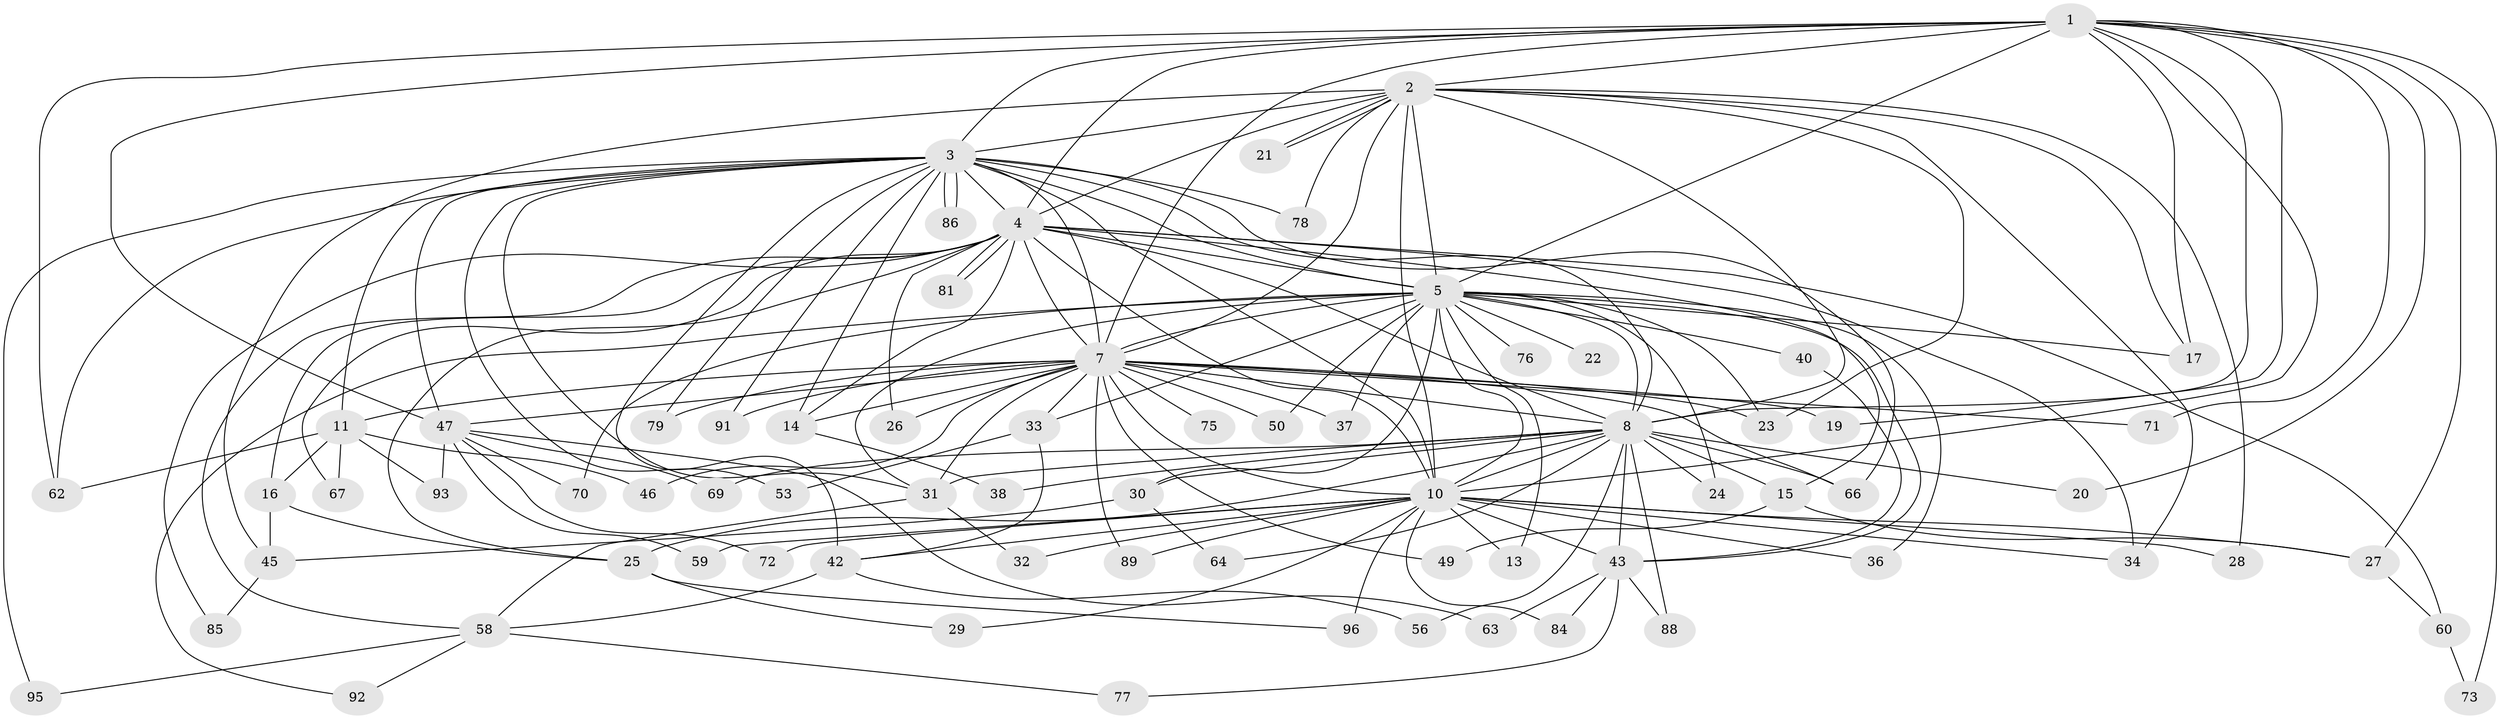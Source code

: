 // Generated by graph-tools (version 1.1) at 2025/23/03/03/25 07:23:47]
// undirected, 72 vertices, 168 edges
graph export_dot {
graph [start="1"]
  node [color=gray90,style=filled];
  1 [super="+39"];
  2 [super="+94"];
  3 [super="+44"];
  4 [super="+41"];
  5 [super="+6"];
  7 [super="+9"];
  8 [super="+12"];
  10 [super="+52"];
  11 [super="+90"];
  13;
  14 [super="+18"];
  15;
  16;
  17 [super="+65"];
  19;
  20;
  21;
  22;
  23;
  24;
  25 [super="+87"];
  26;
  27 [super="+54"];
  28;
  29;
  30;
  31 [super="+35"];
  32;
  33 [super="+51"];
  34 [super="+61"];
  36;
  37;
  38;
  40 [super="+55"];
  42 [super="+48"];
  43 [super="+82"];
  45 [super="+68"];
  46;
  47 [super="+57"];
  49;
  50;
  53;
  56;
  58 [super="+80"];
  59;
  60;
  62 [super="+74"];
  63;
  64;
  66 [super="+83"];
  67;
  69;
  70;
  71;
  72;
  73;
  75;
  76;
  77;
  78;
  79;
  81;
  84;
  85;
  86;
  88;
  89;
  91;
  92;
  93;
  95;
  96;
  1 -- 2 [weight=2];
  1 -- 3;
  1 -- 4;
  1 -- 5 [weight=2];
  1 -- 7 [weight=2];
  1 -- 8;
  1 -- 10;
  1 -- 19;
  1 -- 20;
  1 -- 27;
  1 -- 47;
  1 -- 71;
  1 -- 73;
  1 -- 62;
  1 -- 17;
  2 -- 3;
  2 -- 4;
  2 -- 5 [weight=2];
  2 -- 7 [weight=2];
  2 -- 8;
  2 -- 10;
  2 -- 17;
  2 -- 21;
  2 -- 21;
  2 -- 28;
  2 -- 45;
  2 -- 78;
  2 -- 23;
  2 -- 34;
  3 -- 4;
  3 -- 5 [weight=2];
  3 -- 7 [weight=2];
  3 -- 8;
  3 -- 10;
  3 -- 11;
  3 -- 14;
  3 -- 42;
  3 -- 53;
  3 -- 78;
  3 -- 79;
  3 -- 86;
  3 -- 86;
  3 -- 91;
  3 -- 95;
  3 -- 66;
  3 -- 47;
  3 -- 31;
  3 -- 62;
  4 -- 5 [weight=2];
  4 -- 7 [weight=2];
  4 -- 8;
  4 -- 10;
  4 -- 14;
  4 -- 15;
  4 -- 16;
  4 -- 25;
  4 -- 26;
  4 -- 34;
  4 -- 58;
  4 -- 60;
  4 -- 67;
  4 -- 81;
  4 -- 81;
  4 -- 85;
  5 -- 7 [weight=4];
  5 -- 8 [weight=2];
  5 -- 10 [weight=3];
  5 -- 17;
  5 -- 22 [weight=2];
  5 -- 24;
  5 -- 36;
  5 -- 37;
  5 -- 40 [weight=2];
  5 -- 50;
  5 -- 76 [weight=2];
  5 -- 92;
  5 -- 70;
  5 -- 13;
  5 -- 23;
  5 -- 30;
  5 -- 43;
  5 -- 33;
  5 -- 31;
  7 -- 8 [weight=3];
  7 -- 10 [weight=2];
  7 -- 11;
  7 -- 23;
  7 -- 26;
  7 -- 33 [weight=2];
  7 -- 50;
  7 -- 66;
  7 -- 79;
  7 -- 71;
  7 -- 75;
  7 -- 19;
  7 -- 89;
  7 -- 91;
  7 -- 31;
  7 -- 37;
  7 -- 46;
  7 -- 47;
  7 -- 49;
  7 -- 14;
  8 -- 10;
  8 -- 15;
  8 -- 20;
  8 -- 30;
  8 -- 31;
  8 -- 38;
  8 -- 43;
  8 -- 56;
  8 -- 64;
  8 -- 66;
  8 -- 69;
  8 -- 88;
  8 -- 25;
  8 -- 24;
  10 -- 13;
  10 -- 28;
  10 -- 29;
  10 -- 32;
  10 -- 34;
  10 -- 36;
  10 -- 43;
  10 -- 59;
  10 -- 72;
  10 -- 84;
  10 -- 89;
  10 -- 96;
  10 -- 27;
  10 -- 42;
  11 -- 16;
  11 -- 46;
  11 -- 62;
  11 -- 67;
  11 -- 93;
  14 -- 38;
  15 -- 27;
  15 -- 49;
  16 -- 25;
  16 -- 45;
  25 -- 29;
  25 -- 96;
  27 -- 60;
  30 -- 45;
  30 -- 64;
  31 -- 32;
  31 -- 58;
  33 -- 42;
  33 -- 53;
  40 -- 43;
  42 -- 56;
  42 -- 58;
  43 -- 63;
  43 -- 77;
  43 -- 88;
  43 -- 84;
  45 -- 85;
  47 -- 70;
  47 -- 63;
  47 -- 69;
  47 -- 72;
  47 -- 59;
  47 -- 93;
  58 -- 77;
  58 -- 92;
  58 -- 95;
  60 -- 73;
}
